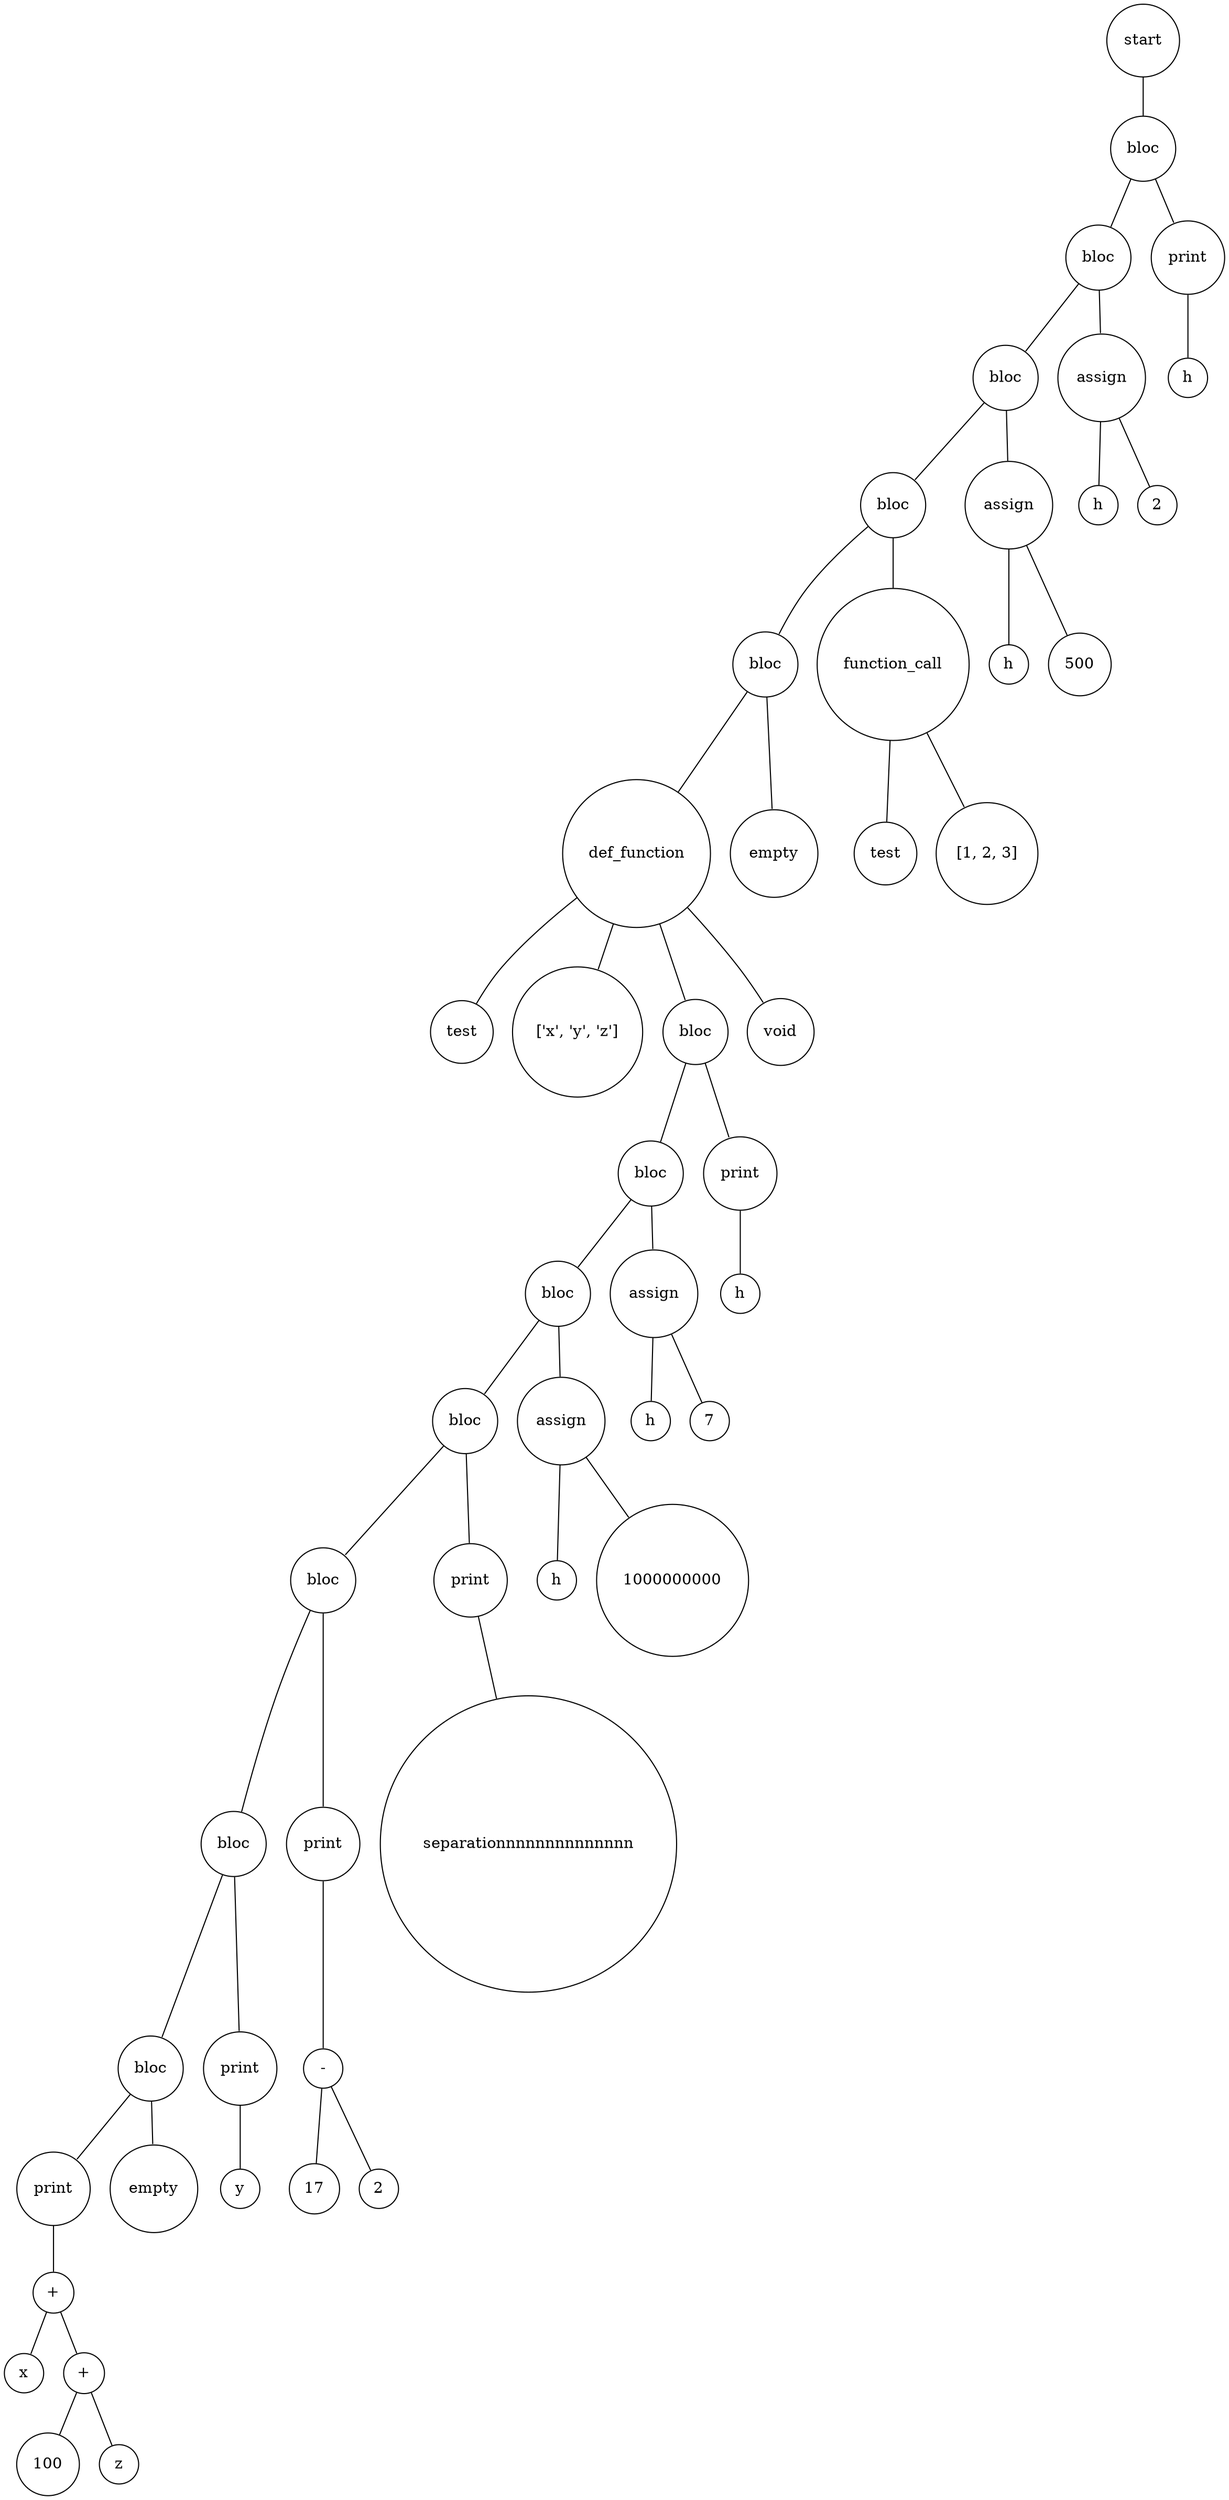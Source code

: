 digraph {
	node [shape=circle]
	"a38128d5-7ce8-4ca8-8476-cf07fc1253f7" [label=start]
	"f6428192-2799-4064-b9c9-d685449f7690" [label=bloc]
	"9397fdc4-b44c-40c5-8ee5-8386d30a06fd" [label=bloc]
	"b4a6231e-5316-4ef0-827b-8ce5d574c1c8" [label=bloc]
	"f1d9af23-5ec4-4e16-9b76-0f1f5dce7864" [label=bloc]
	"35023206-3988-4db8-90f7-85b414263dd0" [label=bloc]
	"5ff81e35-f5b6-4a28-b91d-f6e5d5d6237f" [label=def_function]
	"041ac250-2430-4a7c-9e06-a14a31275fc4" [label=test]
	"5ff81e35-f5b6-4a28-b91d-f6e5d5d6237f" -> "041ac250-2430-4a7c-9e06-a14a31275fc4" [arrowsize=0]
	"66fc69ec-6741-4eba-8f4c-a7fc45713dd1" [label="['x', 'y', 'z']"]
	"5ff81e35-f5b6-4a28-b91d-f6e5d5d6237f" -> "66fc69ec-6741-4eba-8f4c-a7fc45713dd1" [arrowsize=0]
	"85a61bb1-697d-4591-a507-8e56627281e2" [label=bloc]
	"3a3a4c26-85b0-4d20-bdcf-83e56b4d5638" [label=bloc]
	"64222d56-dc26-4799-a405-7c597ebe4229" [label=bloc]
	"635462d4-a9cc-415e-92df-e037f5779df8" [label=bloc]
	"6a322b78-ff4a-4e07-97a5-c6e1c11e4e5a" [label=bloc]
	"ac9392a5-1735-49ad-8fac-a00dde9eebfb" [label=bloc]
	"964d08fc-c179-4902-a102-de7cb4fbf1d2" [label=bloc]
	"d7eef524-0b90-4620-99bc-7f8e3d1c4a10" [label=print]
	"3c3d22f1-46b7-4e28-99c8-a2b4e27cdc1a" [label="+"]
	"58784df5-e916-4059-b114-4c648afb173f" [label=x]
	"3c3d22f1-46b7-4e28-99c8-a2b4e27cdc1a" -> "58784df5-e916-4059-b114-4c648afb173f" [arrowsize=0]
	"89b18dc9-826a-450e-84ef-7c77cdd52023" [label="+"]
	"85141858-817f-4787-ab6b-7db8751e7668" [label=100]
	"89b18dc9-826a-450e-84ef-7c77cdd52023" -> "85141858-817f-4787-ab6b-7db8751e7668" [arrowsize=0]
	"4d14039f-79cf-456f-9b19-2c83018791a3" [label=z]
	"89b18dc9-826a-450e-84ef-7c77cdd52023" -> "4d14039f-79cf-456f-9b19-2c83018791a3" [arrowsize=0]
	"3c3d22f1-46b7-4e28-99c8-a2b4e27cdc1a" -> "89b18dc9-826a-450e-84ef-7c77cdd52023" [arrowsize=0]
	"d7eef524-0b90-4620-99bc-7f8e3d1c4a10" -> "3c3d22f1-46b7-4e28-99c8-a2b4e27cdc1a" [arrowsize=0]
	"964d08fc-c179-4902-a102-de7cb4fbf1d2" -> "d7eef524-0b90-4620-99bc-7f8e3d1c4a10" [arrowsize=0]
	"fef7473f-fc78-429f-8f06-ada7ae0a90d9" [label=empty]
	"964d08fc-c179-4902-a102-de7cb4fbf1d2" -> "fef7473f-fc78-429f-8f06-ada7ae0a90d9" [arrowsize=0]
	"ac9392a5-1735-49ad-8fac-a00dde9eebfb" -> "964d08fc-c179-4902-a102-de7cb4fbf1d2" [arrowsize=0]
	"0fd08e95-a4e5-4eb6-91f6-a87c1028356c" [label=print]
	"7c781f08-d809-4765-8a33-55385562b76d" [label=y]
	"0fd08e95-a4e5-4eb6-91f6-a87c1028356c" -> "7c781f08-d809-4765-8a33-55385562b76d" [arrowsize=0]
	"ac9392a5-1735-49ad-8fac-a00dde9eebfb" -> "0fd08e95-a4e5-4eb6-91f6-a87c1028356c" [arrowsize=0]
	"6a322b78-ff4a-4e07-97a5-c6e1c11e4e5a" -> "ac9392a5-1735-49ad-8fac-a00dde9eebfb" [arrowsize=0]
	"4c81195d-fb7f-4b1a-bad8-f3bd79d51ee6" [label=print]
	"ea5f39ee-85d3-482a-a6f6-8620d42367c7" [label="-"]
	"32f6c759-8eb3-4e85-8b0d-4e36b4222f18" [label=17]
	"ea5f39ee-85d3-482a-a6f6-8620d42367c7" -> "32f6c759-8eb3-4e85-8b0d-4e36b4222f18" [arrowsize=0]
	"79527662-3b10-43dc-af40-38825dca4a8c" [label=2]
	"ea5f39ee-85d3-482a-a6f6-8620d42367c7" -> "79527662-3b10-43dc-af40-38825dca4a8c" [arrowsize=0]
	"4c81195d-fb7f-4b1a-bad8-f3bd79d51ee6" -> "ea5f39ee-85d3-482a-a6f6-8620d42367c7" [arrowsize=0]
	"6a322b78-ff4a-4e07-97a5-c6e1c11e4e5a" -> "4c81195d-fb7f-4b1a-bad8-f3bd79d51ee6" [arrowsize=0]
	"635462d4-a9cc-415e-92df-e037f5779df8" -> "6a322b78-ff4a-4e07-97a5-c6e1c11e4e5a" [arrowsize=0]
	"29450a19-ca2b-40f8-a556-6706e8056e3a" [label=print]
	"4b2c468c-c270-4896-a3d4-f4d023e00ad4" [label=separationnnnnnnnnnnnnn]
	"29450a19-ca2b-40f8-a556-6706e8056e3a" -> "4b2c468c-c270-4896-a3d4-f4d023e00ad4" [arrowsize=0]
	"635462d4-a9cc-415e-92df-e037f5779df8" -> "29450a19-ca2b-40f8-a556-6706e8056e3a" [arrowsize=0]
	"64222d56-dc26-4799-a405-7c597ebe4229" -> "635462d4-a9cc-415e-92df-e037f5779df8" [arrowsize=0]
	"7bf4b8aa-60e7-4bec-86fc-13882cc3328f" [label=assign]
	"88354e5d-490c-4638-8ea7-67fe8d918bde" [label=h]
	"7bf4b8aa-60e7-4bec-86fc-13882cc3328f" -> "88354e5d-490c-4638-8ea7-67fe8d918bde" [arrowsize=0]
	"cb15d9a2-d5dd-4555-8d20-cb3faaec82d7" [label=1000000000]
	"7bf4b8aa-60e7-4bec-86fc-13882cc3328f" -> "cb15d9a2-d5dd-4555-8d20-cb3faaec82d7" [arrowsize=0]
	"64222d56-dc26-4799-a405-7c597ebe4229" -> "7bf4b8aa-60e7-4bec-86fc-13882cc3328f" [arrowsize=0]
	"3a3a4c26-85b0-4d20-bdcf-83e56b4d5638" -> "64222d56-dc26-4799-a405-7c597ebe4229" [arrowsize=0]
	"8c6c429c-8132-4ed6-9a34-18502db25bed" [label=assign]
	"a0ec3053-0894-4974-b334-f685d663a949" [label=h]
	"8c6c429c-8132-4ed6-9a34-18502db25bed" -> "a0ec3053-0894-4974-b334-f685d663a949" [arrowsize=0]
	"304b3065-2962-40d7-979e-8fe2004f358f" [label=7]
	"8c6c429c-8132-4ed6-9a34-18502db25bed" -> "304b3065-2962-40d7-979e-8fe2004f358f" [arrowsize=0]
	"3a3a4c26-85b0-4d20-bdcf-83e56b4d5638" -> "8c6c429c-8132-4ed6-9a34-18502db25bed" [arrowsize=0]
	"85a61bb1-697d-4591-a507-8e56627281e2" -> "3a3a4c26-85b0-4d20-bdcf-83e56b4d5638" [arrowsize=0]
	"cc417557-c420-4d16-9c55-226f2b2c9b05" [label=print]
	"426e3e84-e15b-4b64-96c8-c39290f1f937" [label=h]
	"cc417557-c420-4d16-9c55-226f2b2c9b05" -> "426e3e84-e15b-4b64-96c8-c39290f1f937" [arrowsize=0]
	"85a61bb1-697d-4591-a507-8e56627281e2" -> "cc417557-c420-4d16-9c55-226f2b2c9b05" [arrowsize=0]
	"5ff81e35-f5b6-4a28-b91d-f6e5d5d6237f" -> "85a61bb1-697d-4591-a507-8e56627281e2" [arrowsize=0]
	"76bd1fd6-bedd-47d0-b33b-977170b0e759" [label=void]
	"5ff81e35-f5b6-4a28-b91d-f6e5d5d6237f" -> "76bd1fd6-bedd-47d0-b33b-977170b0e759" [arrowsize=0]
	"35023206-3988-4db8-90f7-85b414263dd0" -> "5ff81e35-f5b6-4a28-b91d-f6e5d5d6237f" [arrowsize=0]
	"7e5e4124-cf87-49dc-872b-13429e51b608" [label=empty]
	"35023206-3988-4db8-90f7-85b414263dd0" -> "7e5e4124-cf87-49dc-872b-13429e51b608" [arrowsize=0]
	"f1d9af23-5ec4-4e16-9b76-0f1f5dce7864" -> "35023206-3988-4db8-90f7-85b414263dd0" [arrowsize=0]
	"ce0c83e6-6a77-4481-a13f-bd254eaa47e6" [label=function_call]
	"ffe93ad8-a2e3-46c3-b89a-142651f41cb5" [label=test]
	"ce0c83e6-6a77-4481-a13f-bd254eaa47e6" -> "ffe93ad8-a2e3-46c3-b89a-142651f41cb5" [arrowsize=0]
	"725acb6c-3fa2-4911-885b-e5179b9a7ece" [label="[1, 2, 3]"]
	"ce0c83e6-6a77-4481-a13f-bd254eaa47e6" -> "725acb6c-3fa2-4911-885b-e5179b9a7ece" [arrowsize=0]
	"f1d9af23-5ec4-4e16-9b76-0f1f5dce7864" -> "ce0c83e6-6a77-4481-a13f-bd254eaa47e6" [arrowsize=0]
	"b4a6231e-5316-4ef0-827b-8ce5d574c1c8" -> "f1d9af23-5ec4-4e16-9b76-0f1f5dce7864" [arrowsize=0]
	"833f988d-ca5a-4c42-b2f2-4e733b5c79bd" [label=assign]
	"c9ae1915-7d97-4d30-83a8-688a3e981728" [label=h]
	"833f988d-ca5a-4c42-b2f2-4e733b5c79bd" -> "c9ae1915-7d97-4d30-83a8-688a3e981728" [arrowsize=0]
	"a7db7f8f-b6f5-4ed0-84e4-764c9a753e17" [label=500]
	"833f988d-ca5a-4c42-b2f2-4e733b5c79bd" -> "a7db7f8f-b6f5-4ed0-84e4-764c9a753e17" [arrowsize=0]
	"b4a6231e-5316-4ef0-827b-8ce5d574c1c8" -> "833f988d-ca5a-4c42-b2f2-4e733b5c79bd" [arrowsize=0]
	"9397fdc4-b44c-40c5-8ee5-8386d30a06fd" -> "b4a6231e-5316-4ef0-827b-8ce5d574c1c8" [arrowsize=0]
	"664609bf-a225-4bca-b6c9-b80514b0ebee" [label=assign]
	"dbb8ddee-3c80-472b-ac99-88f50d2ceafc" [label=h]
	"664609bf-a225-4bca-b6c9-b80514b0ebee" -> "dbb8ddee-3c80-472b-ac99-88f50d2ceafc" [arrowsize=0]
	"8a52f7f3-711d-4ae9-b916-0370fce0e70f" [label=2]
	"664609bf-a225-4bca-b6c9-b80514b0ebee" -> "8a52f7f3-711d-4ae9-b916-0370fce0e70f" [arrowsize=0]
	"9397fdc4-b44c-40c5-8ee5-8386d30a06fd" -> "664609bf-a225-4bca-b6c9-b80514b0ebee" [arrowsize=0]
	"f6428192-2799-4064-b9c9-d685449f7690" -> "9397fdc4-b44c-40c5-8ee5-8386d30a06fd" [arrowsize=0]
	"fb0ab1b9-651e-46ab-bfc9-a265e967dcb4" [label=print]
	"4e90aad3-962b-45c3-9aab-c662d5abb91c" [label=h]
	"fb0ab1b9-651e-46ab-bfc9-a265e967dcb4" -> "4e90aad3-962b-45c3-9aab-c662d5abb91c" [arrowsize=0]
	"f6428192-2799-4064-b9c9-d685449f7690" -> "fb0ab1b9-651e-46ab-bfc9-a265e967dcb4" [arrowsize=0]
	"a38128d5-7ce8-4ca8-8476-cf07fc1253f7" -> "f6428192-2799-4064-b9c9-d685449f7690" [arrowsize=0]
}
